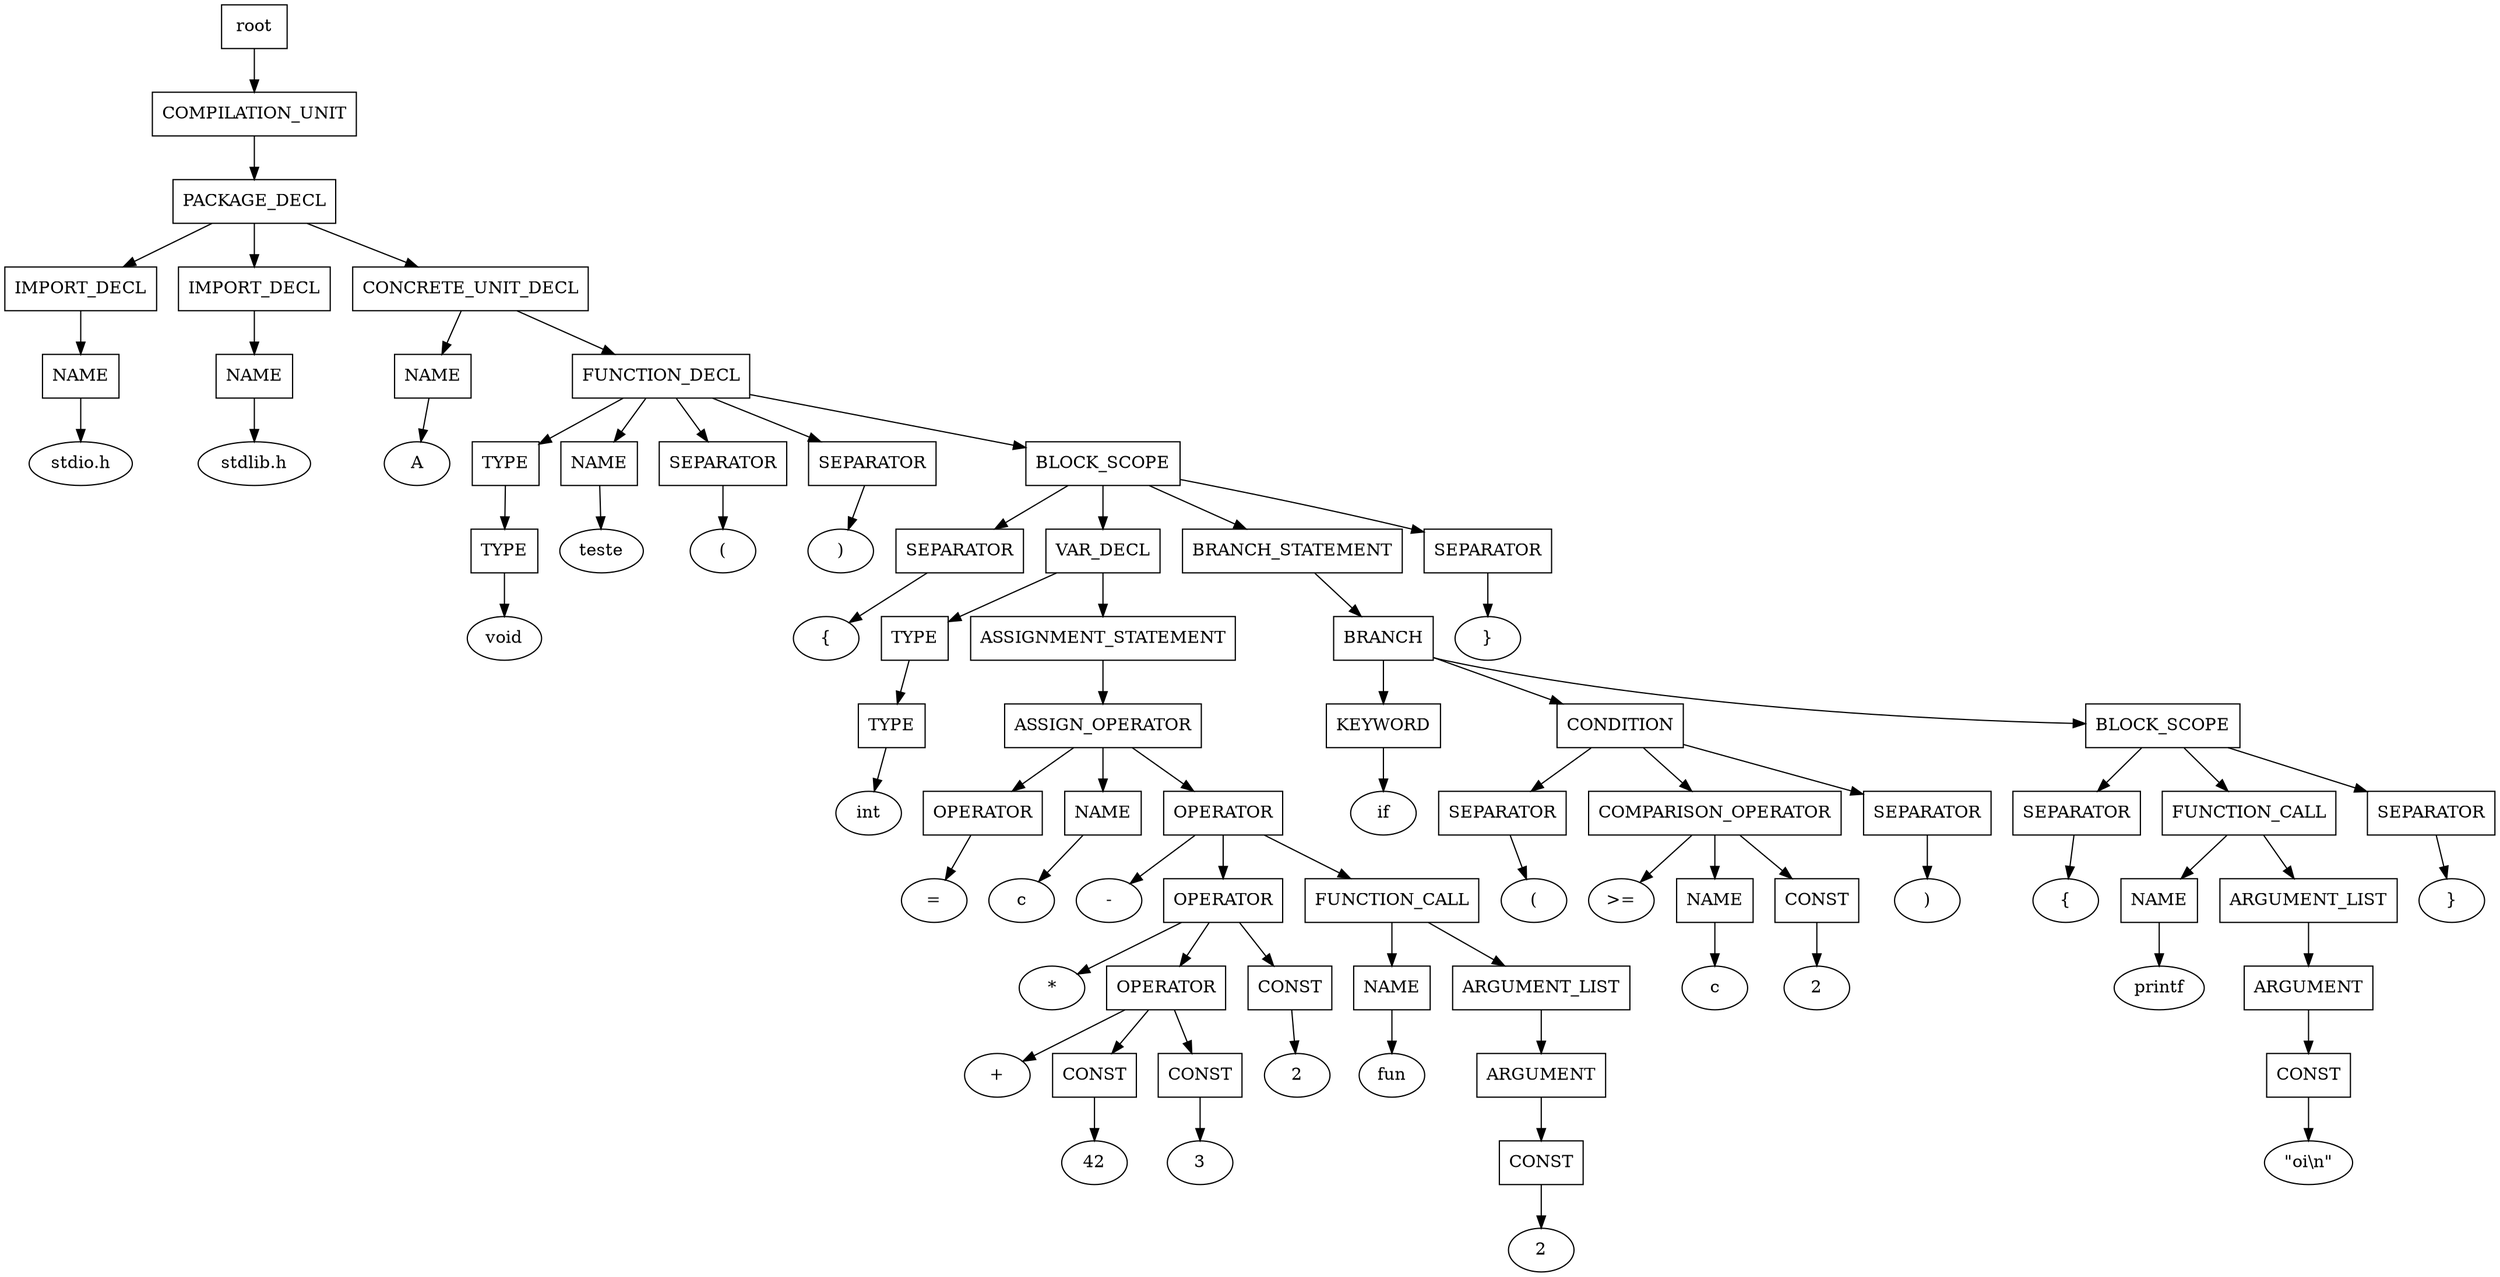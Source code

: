 digraph G {
	splines="TRUE";
	n_0 [label="root", shape="rectangle"]
	n_0 -> n_1
	n_1 [label="COMPILATION_UNIT", shape="rectangle"]
	n_1 -> n_2
	n_2 [label="PACKAGE_DECL", shape="rectangle"]
	n_2 -> n_3
	n_3 [label="IMPORT_DECL", shape="rectangle"]
	n_3 -> n_6
	n_6 [label="NAME", shape="rectangle"]
	n_6 -> n_10
	n_10 [label="stdio.h", shape="ellipse"]
	n_2 -> n_4
	n_4 [label="IMPORT_DECL", shape="rectangle"]
	n_4 -> n_7
	n_7 [label="NAME", shape="rectangle"]
	n_7 -> n_11
	n_11 [label="stdlib.h", shape="ellipse"]
	n_2 -> n_5
	n_5 [label="CONCRETE_UNIT_DECL", shape="rectangle"]
	n_5 -> n_8
	n_8 [label="NAME", shape="rectangle"]
	n_8 -> n_12
	n_12 [label="A", shape="ellipse"]
	n_5 -> n_9
	n_9 [label="FUNCTION_DECL", shape="rectangle"]
	n_9 -> n_13
	n_13 [label="TYPE", shape="rectangle"]
	n_13 -> n_18
	n_18 [label="TYPE", shape="rectangle"]
	n_18 -> n_26
	n_26 [label="void", shape="ellipse"]
	n_9 -> n_14
	n_14 [label="NAME", shape="rectangle"]
	n_14 -> n_19
	n_19 [label="teste", shape="ellipse"]
	n_9 -> n_15
	n_15 [label="SEPARATOR", shape="rectangle"]
	n_15 -> n_20
	n_20 [label="(", shape="ellipse"]
	n_9 -> n_16
	n_16 [label="SEPARATOR", shape="rectangle"]
	n_16 -> n_21
	n_21 [label=")", shape="ellipse"]
	n_9 -> n_17
	n_17 [label="BLOCK_SCOPE", shape="rectangle"]
	n_17 -> n_22
	n_22 [label="SEPARATOR", shape="rectangle"]
	n_22 -> n_27
	n_27 [label="{", shape="ellipse"]
	n_17 -> n_23
	n_23 [label="VAR_DECL", shape="rectangle"]
	n_23 -> n_28
	n_28 [label="TYPE", shape="rectangle"]
	n_28 -> n_32
	n_32 [label="TYPE", shape="rectangle"]
	n_32 -> n_37
	n_37 [label="int", shape="ellipse"]
	n_23 -> n_29
	n_29 [label="ASSIGNMENT_STATEMENT", shape="rectangle"]
	n_29 -> n_33
	n_33 [label="ASSIGN_OPERATOR", shape="rectangle"]
	n_33 -> n_38
	n_38 [label="OPERATOR", shape="rectangle"]
	n_38 -> n_48
	n_48 [label="=", shape="ellipse"]
	n_33 -> n_39
	n_39 [label="NAME", shape="rectangle"]
	n_39 -> n_49
	n_49 [label="c", shape="ellipse"]
	n_33 -> n_40
	n_40 [label="OPERATOR", shape="rectangle"]
	n_40 -> n_50
	n_50 [label="-", shape="ellipse"]
	n_40 -> n_51
	n_51 [label="OPERATOR", shape="rectangle"]
	n_51 -> n_62
	n_62 [label="*", shape="ellipse"]
	n_51 -> n_63
	n_63 [label="OPERATOR", shape="rectangle"]
	n_63 -> n_71
	n_71 [label="+", shape="ellipse"]
	n_63 -> n_72
	n_72 [label="CONST", shape="rectangle"]
	n_72 -> n_78
	n_78 [label="42", shape="ellipse"]
	n_63 -> n_73
	n_73 [label="CONST", shape="rectangle"]
	n_73 -> n_79
	n_79 [label="3", shape="ellipse"]
	n_51 -> n_64
	n_64 [label="CONST", shape="rectangle"]
	n_64 -> n_74
	n_74 [label="2", shape="ellipse"]
	n_40 -> n_52
	n_52 [label="FUNCTION_CALL", shape="rectangle"]
	n_52 -> n_65
	n_65 [label="NAME", shape="rectangle"]
	n_65 -> n_75
	n_75 [label="fun", shape="ellipse"]
	n_52 -> n_66
	n_66 [label="ARGUMENT_LIST", shape="rectangle"]
	n_66 -> n_76
	n_76 [label="ARGUMENT", shape="rectangle"]
	n_76 -> n_80
	n_80 [label="CONST", shape="rectangle"]
	n_80 -> n_82
	n_82 [label="2", shape="ellipse"]
	n_17 -> n_24
	n_24 [label="BRANCH_STATEMENT", shape="rectangle"]
	n_24 -> n_30
	n_30 [label="BRANCH", shape="rectangle"]
	n_30 -> n_34
	n_34 [label="KEYWORD", shape="rectangle"]
	n_34 -> n_41
	n_41 [label="if", shape="ellipse"]
	n_30 -> n_35
	n_35 [label="CONDITION", shape="rectangle"]
	n_35 -> n_42
	n_42 [label="SEPARATOR", shape="rectangle"]
	n_42 -> n_53
	n_53 [label="(", shape="ellipse"]
	n_35 -> n_43
	n_43 [label="COMPARISON_OPERATOR", shape="rectangle"]
	n_43 -> n_54
	n_54 [label=">=", shape="ellipse"]
	n_43 -> n_55
	n_55 [label="NAME", shape="rectangle"]
	n_55 -> n_67
	n_67 [label="c", shape="ellipse"]
	n_43 -> n_56
	n_56 [label="CONST", shape="rectangle"]
	n_56 -> n_68
	n_68 [label="2", shape="ellipse"]
	n_35 -> n_44
	n_44 [label="SEPARATOR", shape="rectangle"]
	n_44 -> n_57
	n_57 [label=")", shape="ellipse"]
	n_30 -> n_36
	n_36 [label="BLOCK_SCOPE", shape="rectangle"]
	n_36 -> n_45
	n_45 [label="SEPARATOR", shape="rectangle"]
	n_45 -> n_58
	n_58 [label="{", shape="ellipse"]
	n_36 -> n_46
	n_46 [label="FUNCTION_CALL", shape="rectangle"]
	n_46 -> n_59
	n_59 [label="NAME", shape="rectangle"]
	n_59 -> n_69
	n_69 [label="printf", shape="ellipse"]
	n_46 -> n_60
	n_60 [label="ARGUMENT_LIST", shape="rectangle"]
	n_60 -> n_70
	n_70 [label="ARGUMENT", shape="rectangle"]
	n_70 -> n_77
	n_77 [label="CONST", shape="rectangle"]
	n_77 -> n_81
	n_81 [label="\"oi\\n\"", shape="ellipse"]
	n_36 -> n_47
	n_47 [label="SEPARATOR", shape="rectangle"]
	n_47 -> n_61
	n_61 [label="}", shape="ellipse"]
	n_17 -> n_25
	n_25 [label="SEPARATOR", shape="rectangle"]
	n_25 -> n_31
	n_31 [label="}", shape="ellipse"]
}